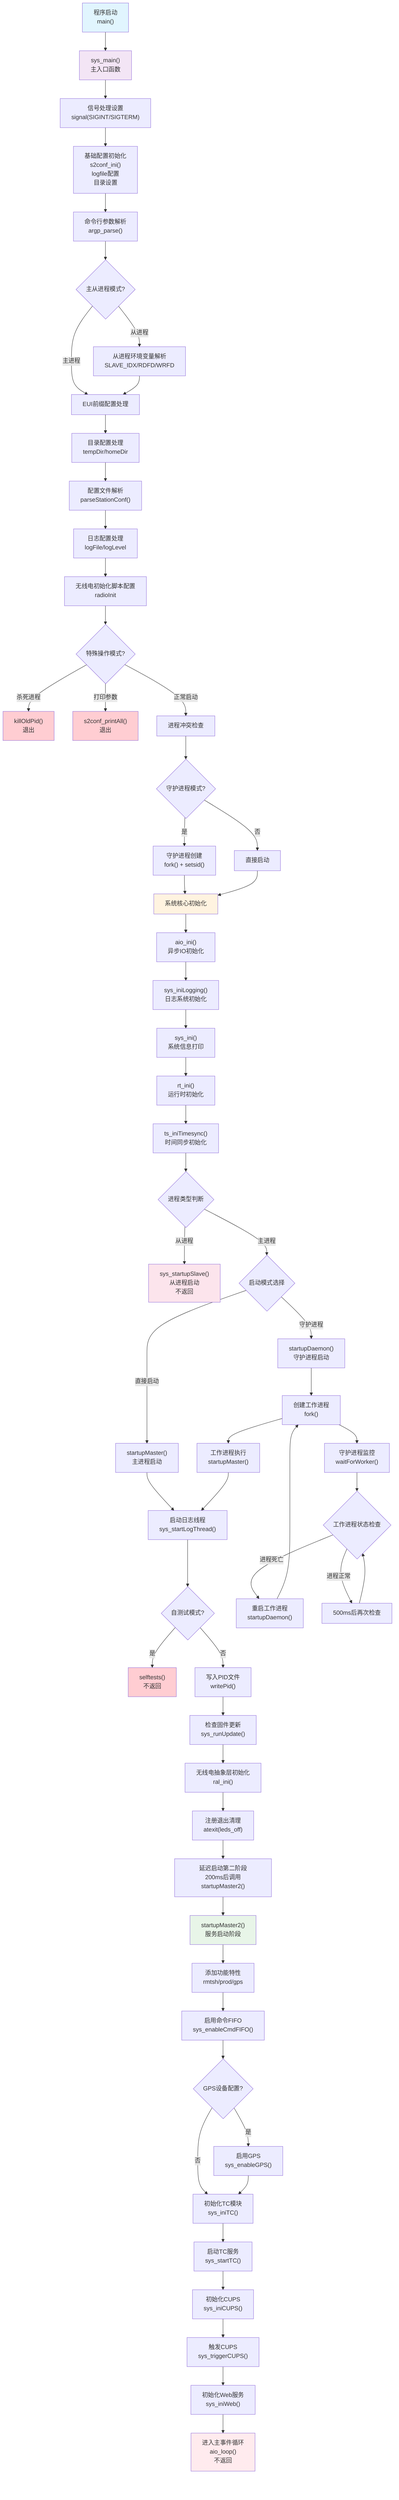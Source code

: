 graph TD
    A["程序启动<br/>main()"] --> B["sys_main()<br/>主入口函数"]
    
    B --> C["信号处理设置<br/>signal(SIGINT/SIGTERM)"]
    C --> D["基础配置初始化<br/>s2conf_ini()<br/>logfile配置<br/>目录设置"]
    D --> E["命令行参数解析<br/>argp_parse()"]
    
    E --> F{"主从进程模式?"}
    F -->|从进程| G["从进程环境变量解析<br/>SLAVE_IDX/RDFD/WRFD"]
    F -->|主进程| H["EUI前缀配置处理"]
    
    G --> H
    H --> I["目录配置处理<br/>tempDir/homeDir"]
    I --> J["配置文件解析<br/>parseStationConf()"]
    J --> K["日志配置处理<br/>logFile/logLevel"]
    K --> L["无线电初始化脚本配置<br/>radioInit"]
    
    L --> M{"特殊操作模式?"}
    M -->|杀死进程| N["killOldPid()<br/>退出"]
    M -->|打印参数| O["s2conf_printAll()<br/>退出"]
    M -->|正常启动| P["进程冲突检查"]
    
    P --> Q{"守护进程模式?"}
    Q -->|是| R["守护进程创建<br/>fork() + setsid()"]
    Q -->|否| S["直接启动"]
    
    R --> T["系统核心初始化"]
    S --> T
    
    T --> U["aio_ini()<br/>异步IO初始化"]
    U --> V["sys_iniLogging()<br/>日志系统初始化"]
    V --> W["sys_ini()<br/>系统信息打印"]
    W --> X["rt_ini()<br/>运行时初始化"]
    X --> Y["ts_iniTimesync()<br/>时间同步初始化"]
    
    Y --> Z{"进程类型判断"}
    Z -->|从进程| AA["sys_startupSlave()<br/>从进程启动<br/>不返回"]
    Z -->|主进程| BB{"启动模式选择"}
    
    BB -->|守护进程| CC["startupDaemon()<br/>守护进程启动"]
    BB -->|直接启动| DD["startupMaster()<br/>主进程启动"]
    
    CC --> EE["创建工作进程<br/>fork()"]
    EE --> FF["工作进程执行<br/>startupMaster()"]
    EE --> GG["守护进程监控<br/>waitForWorker()"]
    
    DD --> HH["启动日志线程<br/>sys_startLogThread()"]
    FF --> HH
    
    HH --> II{"自测试模式?"}
    II -->|是| JJ["selftests()<br/>不返回"]
    II -->|否| KK["写入PID文件<br/>writePid()"]
    
    KK --> LL["检查固件更新<br/>sys_runUpdate()"]
    LL --> MM["无线电抽象层初始化<br/>ral_ini()"]
    MM --> NN["注册退出清理<br/>atexit(leds_off)"]
    NN --> OO["延迟启动第二阶段<br/>200ms后调用startupMaster2()"]
    
    OO --> PP["startupMaster2()<br/>服务启动阶段"]
    PP --> QQ["添加功能特性<br/>rmtsh/prod/gps"]
    QQ --> RR["启用命令FIFO<br/>sys_enableCmdFIFO()"]
    RR --> SS{"GPS设备配置?"}
    SS -->|是| TT["启用GPS<br/>sys_enableGPS()"]
    SS -->|否| UU["初始化TC模块<br/>sys_iniTC()"]
    TT --> UU
    
    UU --> VV["启动TC服务<br/>sys_startTC()"]
    VV --> WW["初始化CUPS<br/>sys_iniCUPS()"]
    WW --> XX["触发CUPS<br/>sys_triggerCUPS()"]
    XX --> YY["初始化Web服务<br/>sys_iniWeb()"]
    
    YY --> ZZ["进入主事件循环<br/>aio_loop()<br/>不返回"]
    
    GG --> AAA{"工作进程状态检查"}
    AAA -->|进程死亡| BBB["重启工作进程<br/>startupDaemon()"]
    AAA -->|进程正常| CCC["500ms后再次检查"]
    BBB --> EE
    CCC --> AAA
    
    style A fill:#e1f5fe
    style B fill:#f3e5f5
    style T fill:#fff3e0
    style PP fill:#e8f5e8
    style ZZ fill:#ffebee
    style AA fill:#fce4ec
    style N fill:#ffcdd2
    style O fill:#ffcdd2
    style JJ fill:#ffcdd2